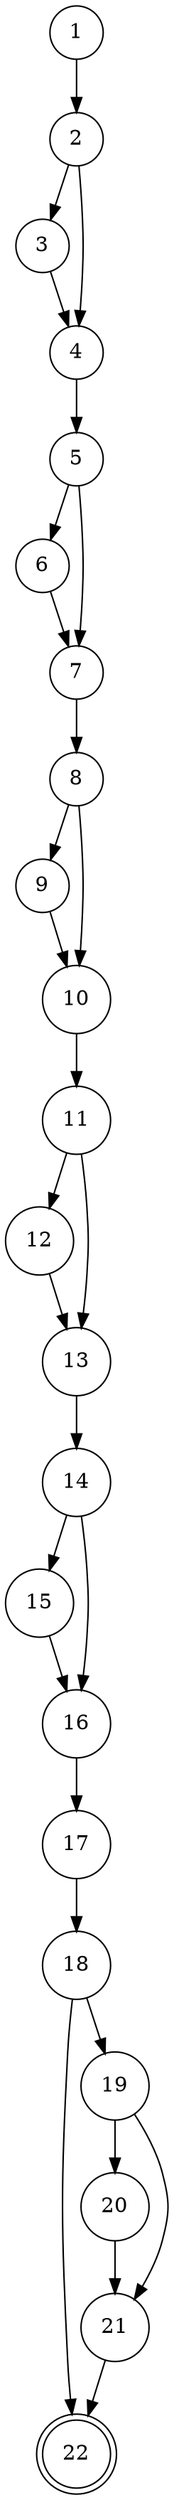 digraph cfg{
node [shape = doublecircle] 22;
node [shape = circle];
/* definition of threadIdx.x at 1 */
/* definition of threadIdx.y at 1 */
/* definition of threadIdx.z at 1 */
/* definition of blockIdx.x at 1 */
/* definition of blockIdx.y at 1 */
/* definition of blockIdx.z at 1 */
/* definition of blockDim.x at 1 */
/* definition of blockDim.y at 1 */
/* definition of blockDim.z at 1 */
/* definition of gridDim.x at 1 */
/* definition of gridDim.y at 1 */
/* definition of gridDim.z at 1 */
/* definition of posb at 3 */
/* definition of conda at 3 */
/* definition of condb at 3 */
/* definition of posb at 6 */
/* definition of conda at 6 */
/* definition of condb at 6 */
/* definition of posb at 9 */
/* definition of conda at 9 */
/* definition of condb at 9 */
/* definition of posb at 12 */
/* definition of conda at 12 */
/* definition of condb at 12 */
/* definition of s_a at 15 */
/* definition of d_b at 20 */
/* definition of d_a at 1 */
/* definition of d_b at 1 */
/* definition of number at 1 */
/* definition of N at 1 */
/* definition of mode at 1 */
/* definition of idx at 1 */
/* definition of idy at 1 */
/* definition of pos at 1 */
/* cusage of threadIdx.x at 1 */
/* cusage of blockDim.x at 1 */
/* cusage of blockIdx.x at 1 */
/* cusage of threadIdx.y at 1 */
/* cusage of blockDim.y at 1 */
/* cusage of blockIdx.y at 1 */
/* cusage of idx at 1 */
/* cusage of idy at 1 */
/* cusage of N at 1 */
/* cusage of mode at 2 */
/* cusage of pos at 3 */
/* cusage of idx at 3 */
/* cusage of idy at 3 */
/* cusage of mode at 5 */
/* cusage of pos at 6 */
/* cusage of idx at 6 */
/* cusage of idy at 6 */
/* cusage of N at 6 */
/* cusage of mode at 8 */
/* cusage of N at 9 */
/* cusage of N at 9 */
/* cusage of pos at 9 */
/* cusage of idx at 9 */
/* cusage of idy at 9 */
/* cusage of mode at 11 */
/* cusage of N at 12 */
/* cusage of N at 12 */
/* cusage of pos at 12 */
/* cusage of idx at 12 */
/* cusage of idy at 12 */
/* cusage of N at 12 */
/* cusage of d_a at 15 */
/* cusage of threadIdx.x at 15 */
/* cusage of threadIdx.y at 15 */
/* cusage of posb at 15 */
/* cusage of conda at 19 */
/* cusage of condb at 19 */
/* cusage of s_a at 20 */
/* cusage of pos at 20 */
/* cusage of threadIdx.x at 20 */
/* cusage of threadIdx.y at 20 */
/* cusage of number at 20 */
/* pusage of idx at 14 */
/* pusage of idx at 14 */
/* pusage of N at 14 */
/* pusage of N at 14 */
/* pusage of idy at 14 */
/* pusage of idy at 14 */
/* pusage of N at 14 */
/* pusage of N at 14 */
/* pusage of idx at 18 */
/* pusage of idx at 18 */
/* pusage of N at 18 */
/* pusage of N at 18 */
/* pusage of idy at 18 */
/* pusage of idy at 18 */
/* pusage of N at 18 */
/* pusage of N at 18 */
/* susage of d_a at 22 */
/* susage of d_b at 22 */
/* m_recv.0 of d_a at 1 */
/* m_recv.0 of d_b at 1 */
/* m_recv.0 of number at 1 */
/* m_recv.0 of N at 1 */
/* m_recv.0 of mode at 1 */
/* m_send.0 of d_a at 22 */
/* m_send.0 of d_b at 22 */
/* global of d_a at 0 */
/* global of d_b at 0 */
/* global of number at 0 */
/* global of N at 0 */
/* global of mode at 0 */
/* shared of s_a at 0 */
1 -> 2;
2 -> 3;
3 -> 4;
2 -> 4;
4 -> 5;
5 -> 6;
6 -> 7;
5 -> 7;
7 -> 8;
8 -> 9;
9 -> 10;
8 -> 10;
10 -> 11;
11 -> 12;
12 -> 13;
11 -> 13;
13 -> 14;
14 -> 15;
15 -> 16;
14 -> 16;
16 -> 17;
17 -> 18;
18 -> 19;
19 -> 20;
20 -> 21;
19 -> 21;
21 -> 22;
18 -> 22;
}